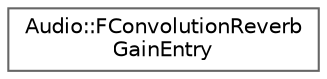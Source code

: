 digraph "Graphical Class Hierarchy"
{
 // INTERACTIVE_SVG=YES
 // LATEX_PDF_SIZE
  bgcolor="transparent";
  edge [fontname=Helvetica,fontsize=10,labelfontname=Helvetica,labelfontsize=10];
  node [fontname=Helvetica,fontsize=10,shape=box,height=0.2,width=0.4];
  rankdir="LR";
  Node0 [id="Node000000",label="Audio::FConvolutionReverb\lGainEntry",height=0.2,width=0.4,color="grey40", fillcolor="white", style="filled",URL="$df/d93/structAudio_1_1FConvolutionReverbGainEntry.html",tooltip="Gain entry into convolution matrix."];
}

